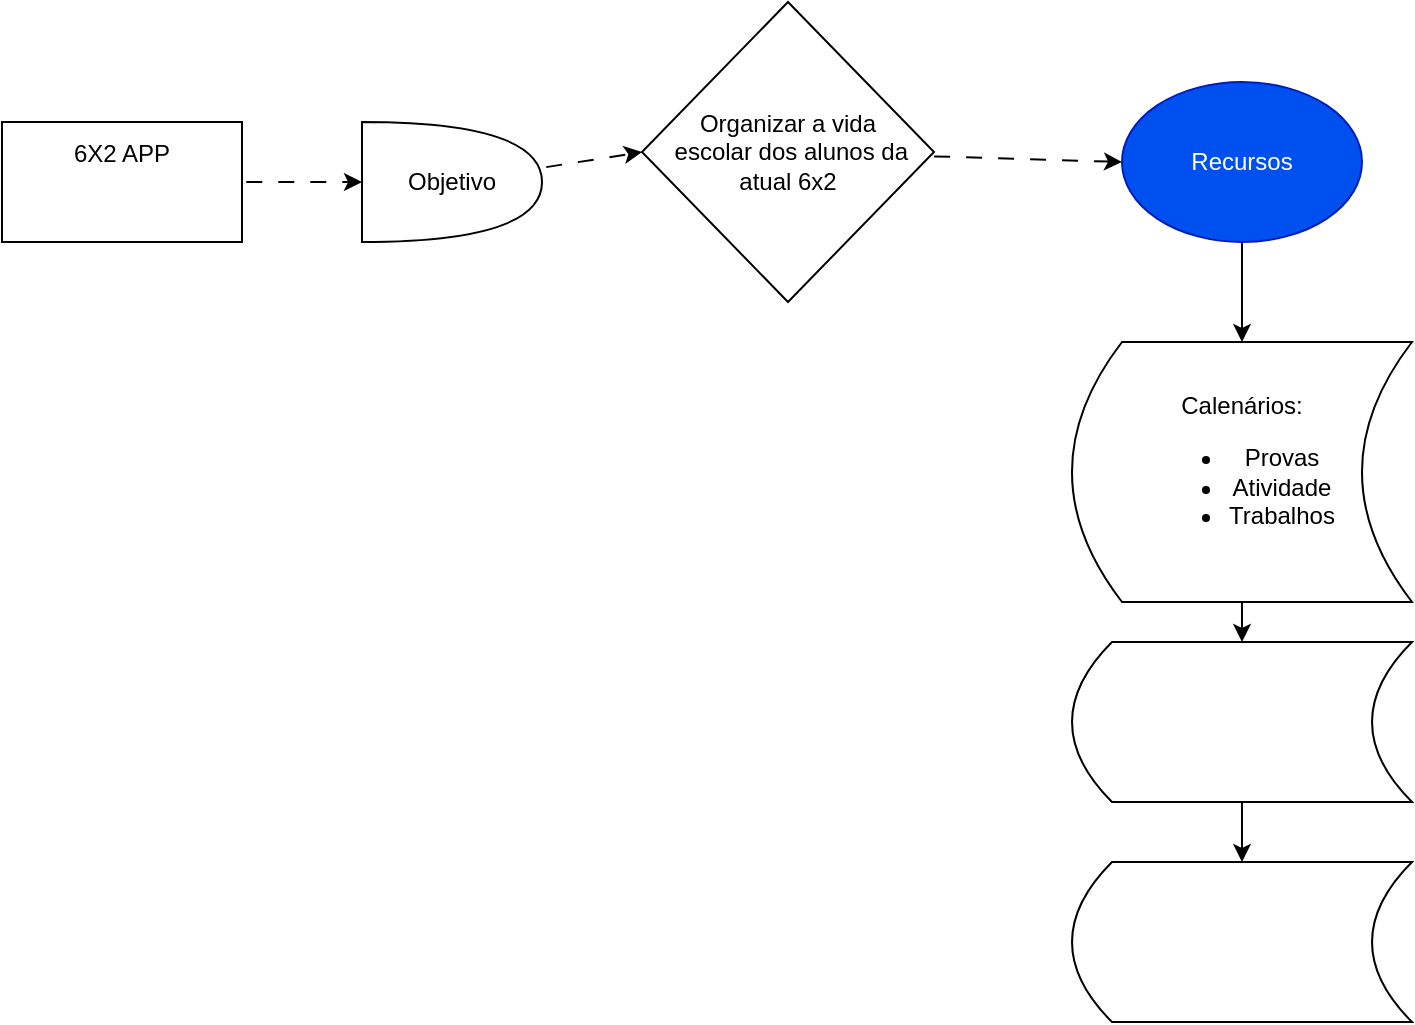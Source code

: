 <mxfile>
    <diagram id="oCJeSCgGoVtJOKqCLXXd" name="Página-1">
        <mxGraphModel dx="1086" dy="779" grid="1" gridSize="10" guides="1" tooltips="1" connect="1" arrows="1" fold="1" page="1" pageScale="1" pageWidth="827" pageHeight="1169" math="0" shadow="0">
            <root>
                <mxCell id="0"/>
                <mxCell id="1" parent="0"/>
                <mxCell id="4" value="6X2 APP&lt;div&gt;&lt;br&gt;&lt;/div&gt;&lt;div&gt;&lt;br&gt;&lt;/div&gt;" style="rounded=0;whiteSpace=wrap;html=1;" vertex="1" parent="1">
                    <mxGeometry x="20" y="70" width="120" height="60" as="geometry"/>
                </mxCell>
                <mxCell id="6" value="Objetivo" style="shape=or;whiteSpace=wrap;html=1;" vertex="1" parent="1">
                    <mxGeometry x="200" y="70" width="90" height="60" as="geometry"/>
                </mxCell>
                <mxCell id="13" style="edgeStyle=none;html=1;entryX=0;entryY=0.5;entryDx=0;entryDy=0;flowAnimation=1;" edge="1" parent="1" source="7" target="11">
                    <mxGeometry relative="1" as="geometry"/>
                </mxCell>
                <mxCell id="7" value="&lt;font style=&quot;color: light-dark(rgb(0, 0, 0), rgb(251, 255, 249));&quot;&gt;Organizar a vida&lt;/font&gt;&lt;div&gt;&lt;font style=&quot;color: light-dark(rgb(0, 0, 0), rgb(251, 255, 249));&quot;&gt;&amp;nbsp;escolar dos alunos da atual 6x2&lt;/font&gt;&lt;/div&gt;" style="rhombus;whiteSpace=wrap;html=1;" vertex="1" parent="1">
                    <mxGeometry x="340" y="10" width="146" height="150" as="geometry"/>
                </mxCell>
                <mxCell id="8" style="edgeStyle=none;html=1;entryX=0;entryY=0.5;entryDx=0;entryDy=0;entryPerimeter=0;flowAnimation=1;" edge="1" parent="1" source="4" target="6">
                    <mxGeometry relative="1" as="geometry"/>
                </mxCell>
                <mxCell id="10" style="edgeStyle=none;html=1;entryX=0;entryY=0.5;entryDx=0;entryDy=0;flowAnimation=1;shadow=0;" edge="1" parent="1" source="6" target="7">
                    <mxGeometry relative="1" as="geometry"/>
                </mxCell>
                <mxCell id="17" style="edgeStyle=none;html=1;entryX=0.5;entryY=0;entryDx=0;entryDy=0;" edge="1" parent="1" source="11" target="14">
                    <mxGeometry relative="1" as="geometry"/>
                </mxCell>
                <mxCell id="11" value="Recursos" style="ellipse;whiteSpace=wrap;html=1;fillColor=#0050ef;fontColor=#ffffff;strokeColor=#001DBC;shadow=0;rotation=0;" vertex="1" parent="1">
                    <mxGeometry x="580" y="50" width="120" height="80" as="geometry"/>
                </mxCell>
                <mxCell id="18" style="edgeStyle=none;html=1;" edge="1" parent="1" source="14" target="15">
                    <mxGeometry relative="1" as="geometry"/>
                </mxCell>
                <mxCell id="14" value="Calenários:&lt;div&gt;&lt;ul&gt;&lt;li&gt;Provas&lt;/li&gt;&lt;li&gt;Atividade&lt;/li&gt;&lt;li&gt;Trabalhos&lt;/li&gt;&lt;/ul&gt;&lt;/div&gt;" style="shape=dataStorage;whiteSpace=wrap;html=1;fixedSize=1;size=25;" vertex="1" parent="1">
                    <mxGeometry x="555" y="180" width="170" height="130" as="geometry"/>
                </mxCell>
                <mxCell id="19" style="edgeStyle=none;html=1;entryX=0.5;entryY=0;entryDx=0;entryDy=0;" edge="1" parent="1" source="15" target="16">
                    <mxGeometry relative="1" as="geometry"/>
                </mxCell>
                <mxCell id="15" value="" style="shape=dataStorage;whiteSpace=wrap;html=1;fixedSize=1;" vertex="1" parent="1">
                    <mxGeometry x="555" y="330" width="170" height="80" as="geometry"/>
                </mxCell>
                <mxCell id="16" value="" style="shape=dataStorage;whiteSpace=wrap;html=1;fixedSize=1;" vertex="1" parent="1">
                    <mxGeometry x="555" y="440" width="170" height="80" as="geometry"/>
                </mxCell>
            </root>
        </mxGraphModel>
    </diagram>
</mxfile>